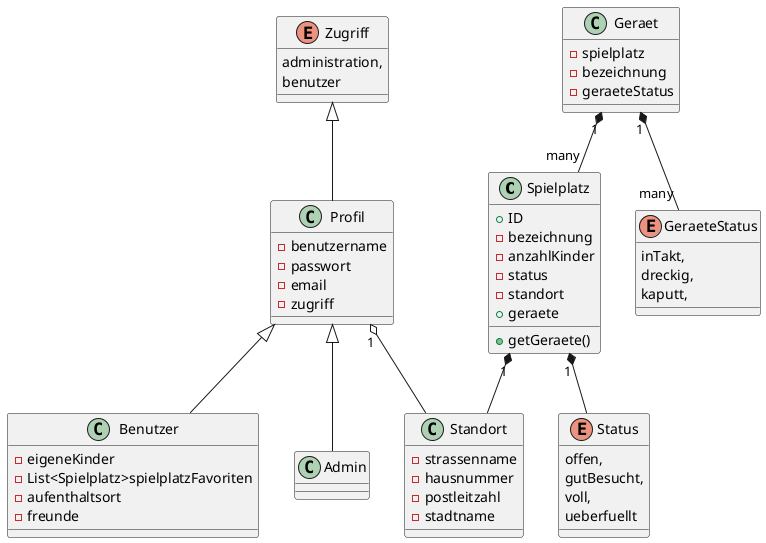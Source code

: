 @startuml
class Spielplatz {
  +ID
  -bezeichnung
  -anzahlKinder
  -status
  -standort
  +geraete
  +getGeraete()
}

class Standort{
-strassenname
-hausnummer
-postleitzahl
-stadtname
}

class Geraet{
-spielplatz
-bezeichnung
-geraeteStatus
}
enum GeraeteStatus{
 inTakt,
 dreckig,
 kaputt,
}
enum Status{
 offen,
 gutBesucht,
 voll,
 ueberfuellt
}
enum Zugriff{
 administration,
 benutzer
}

class Profil{
-benutzername
-passwort
-email
-zugriff
}

class Benutzer{
-eigeneKinder
-List<Spielplatz>spielplatzFavoriten
-aufenthaltsort
-freunde
}

class Admin{
}

Profil <|--Benutzer
Profil <|--Admin
Spielplatz "1" *-- Standort
Spielplatz "1" *-- Status
Profil "1" o-- Standort
Zugriff <|-- Profil
Geraet "1" *-- "many" Spielplatz
Geraet "1" *-- "many" GeraeteStatus
@enduml

